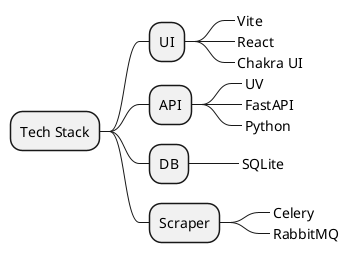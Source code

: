@startmindmap
* Tech Stack
** UI
***_ Vite
***_ React
***_ Chakra UI
** API
***_ UV
***_ FastAPI
***_ Python
** DB
***_ SQLite
** Scraper
***_ Celery
***_ RabbitMQ
@endmindmap
